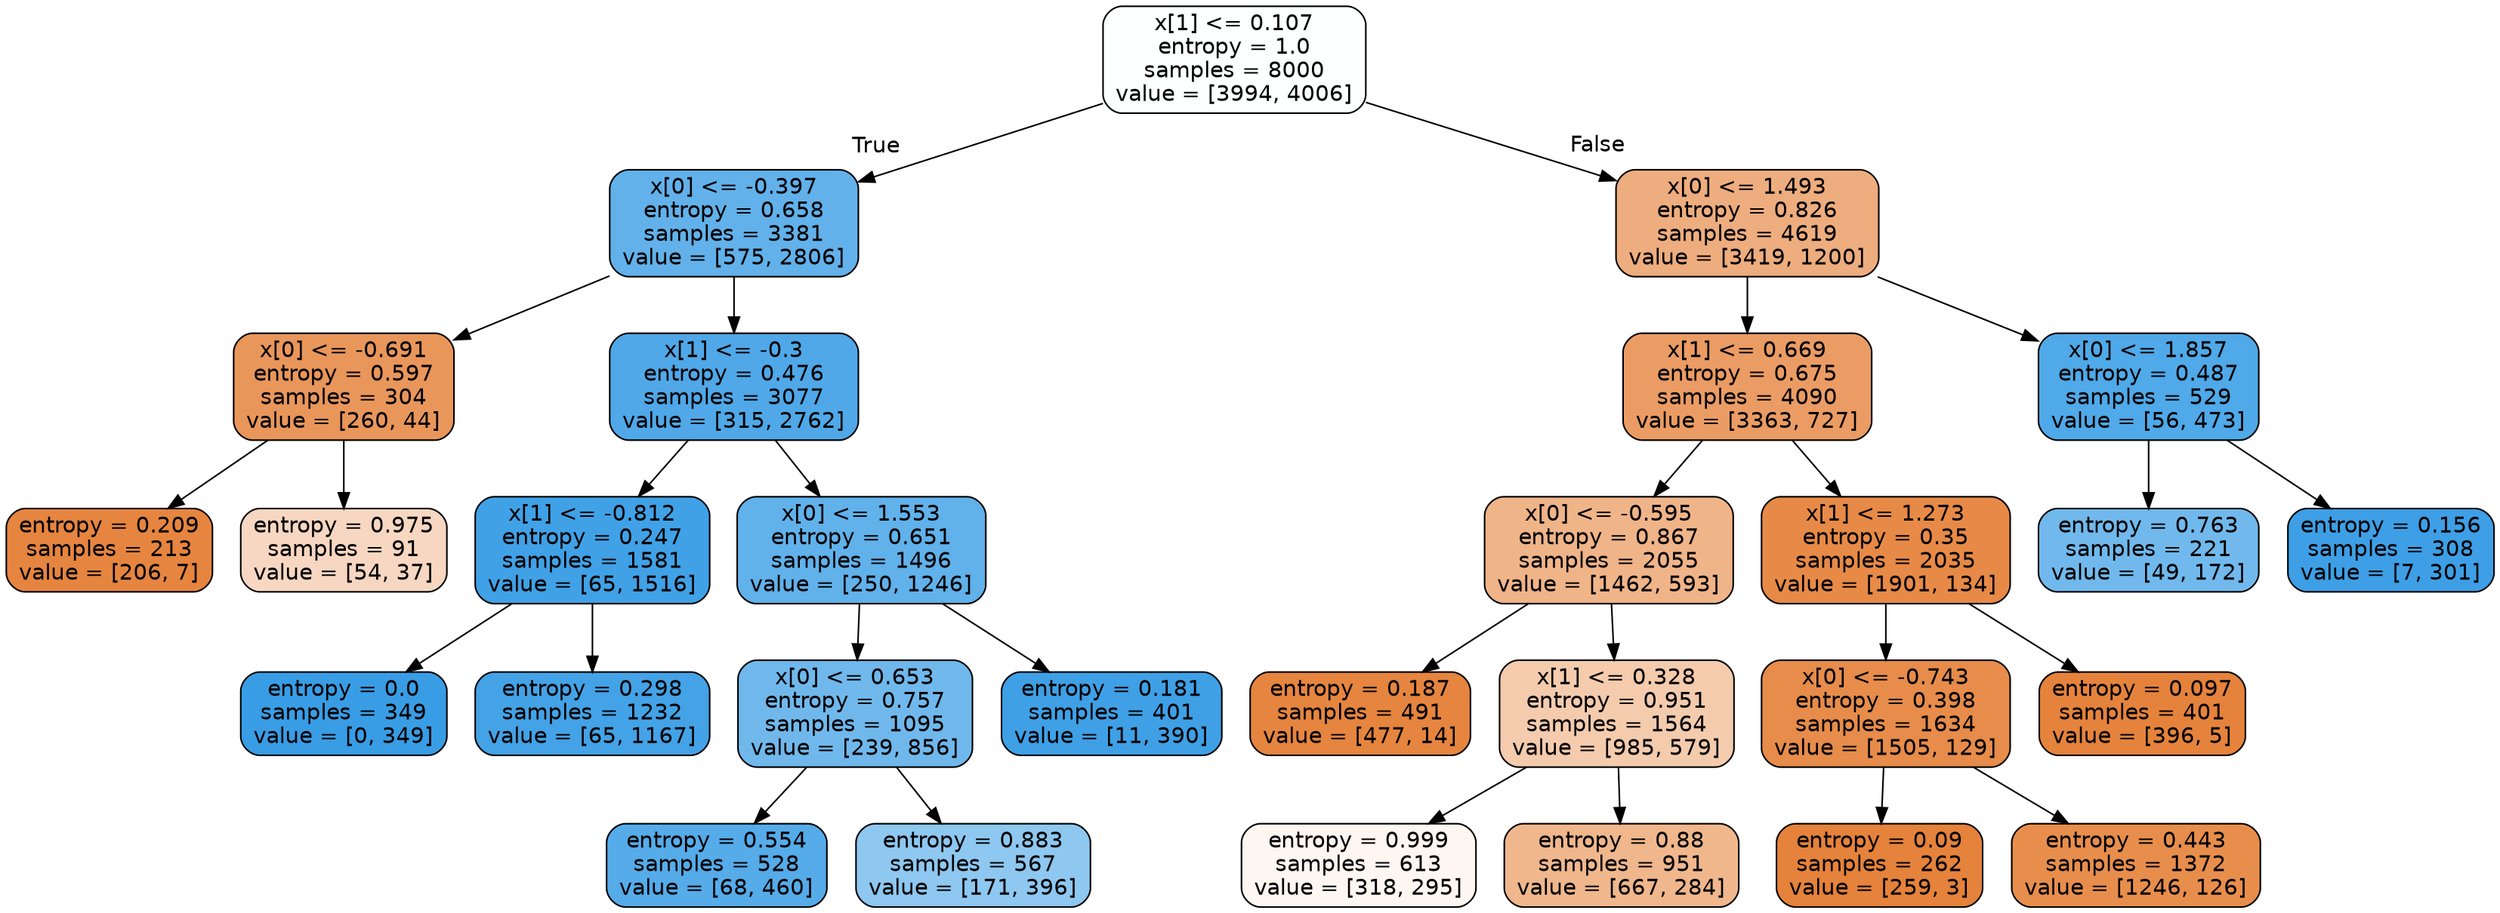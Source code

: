 digraph Tree {
node [shape=box, style="filled, rounded", color="black", fontname="helvetica"] ;
edge [fontname="helvetica"] ;
0 [label="x[1] <= 0.107\nentropy = 1.0\nsamples = 8000\nvalue = [3994, 4006]", fillcolor="#feffff"] ;
1 [label="x[0] <= -0.397\nentropy = 0.658\nsamples = 3381\nvalue = [575, 2806]", fillcolor="#62b1ea"] ;
0 -> 1 [labeldistance=2.5, labelangle=45, headlabel="True"] ;
5 [label="x[0] <= -0.691\nentropy = 0.597\nsamples = 304\nvalue = [260, 44]", fillcolor="#e9965b"] ;
1 -> 5 ;
15 [label="entropy = 0.209\nsamples = 213\nvalue = [206, 7]", fillcolor="#e68540"] ;
5 -> 15 ;
16 [label="entropy = 0.975\nsamples = 91\nvalue = [54, 37]", fillcolor="#f7d7c1"] ;
5 -> 16 ;
6 [label="x[1] <= -0.3\nentropy = 0.476\nsamples = 3077\nvalue = [315, 2762]", fillcolor="#50a8e8"] ;
1 -> 6 ;
11 [label="x[1] <= -0.812\nentropy = 0.247\nsamples = 1581\nvalue = [65, 1516]", fillcolor="#41a1e6"] ;
6 -> 11 ;
23 [label="entropy = 0.0\nsamples = 349\nvalue = [0, 349]", fillcolor="#399de5"] ;
11 -> 23 ;
24 [label="entropy = 0.298\nsamples = 1232\nvalue = [65, 1167]", fillcolor="#44a2e6"] ;
11 -> 24 ;
12 [label="x[0] <= 1.553\nentropy = 0.651\nsamples = 1496\nvalue = [250, 1246]", fillcolor="#61b1ea"] ;
6 -> 12 ;
13 [label="x[0] <= 0.653\nentropy = 0.757\nsamples = 1095\nvalue = [239, 856]", fillcolor="#70b8ec"] ;
12 -> 13 ;
21 [label="entropy = 0.554\nsamples = 528\nvalue = [68, 460]", fillcolor="#56abe9"] ;
13 -> 21 ;
22 [label="entropy = 0.883\nsamples = 567\nvalue = [171, 396]", fillcolor="#8ec7f0"] ;
13 -> 22 ;
14 [label="entropy = 0.181\nsamples = 401\nvalue = [11, 390]", fillcolor="#3fa0e6"] ;
12 -> 14 ;
2 [label="x[0] <= 1.493\nentropy = 0.826\nsamples = 4619\nvalue = [3419, 1200]", fillcolor="#eead7e"] ;
0 -> 2 [labeldistance=2.5, labelangle=-45, headlabel="False"] ;
3 [label="x[1] <= 0.669\nentropy = 0.675\nsamples = 4090\nvalue = [3363, 727]", fillcolor="#eb9c64"] ;
2 -> 3 ;
7 [label="x[0] <= -0.595\nentropy = 0.867\nsamples = 2055\nvalue = [1462, 593]", fillcolor="#f0b489"] ;
3 -> 7 ;
9 [label="entropy = 0.187\nsamples = 491\nvalue = [477, 14]", fillcolor="#e6853f"] ;
7 -> 9 ;
10 [label="x[1] <= 0.328\nentropy = 0.951\nsamples = 1564\nvalue = [985, 579]", fillcolor="#f4cbad"] ;
7 -> 10 ;
19 [label="entropy = 0.999\nsamples = 613\nvalue = [318, 295]", fillcolor="#fdf6f1"] ;
10 -> 19 ;
20 [label="entropy = 0.88\nsamples = 951\nvalue = [667, 284]", fillcolor="#f0b78d"] ;
10 -> 20 ;
8 [label="x[1] <= 1.273\nentropy = 0.35\nsamples = 2035\nvalue = [1901, 134]", fillcolor="#e78a47"] ;
3 -> 8 ;
25 [label="x[0] <= -0.743\nentropy = 0.398\nsamples = 1634\nvalue = [1505, 129]", fillcolor="#e78c4a"] ;
8 -> 25 ;
27 [label="entropy = 0.09\nsamples = 262\nvalue = [259, 3]", fillcolor="#e5823b"] ;
25 -> 27 ;
28 [label="entropy = 0.443\nsamples = 1372\nvalue = [1246, 126]", fillcolor="#e88e4d"] ;
25 -> 28 ;
26 [label="entropy = 0.097\nsamples = 401\nvalue = [396, 5]", fillcolor="#e5833c"] ;
8 -> 26 ;
4 [label="x[0] <= 1.857\nentropy = 0.487\nsamples = 529\nvalue = [56, 473]", fillcolor="#50a9e8"] ;
2 -> 4 ;
17 [label="entropy = 0.763\nsamples = 221\nvalue = [49, 172]", fillcolor="#71b9ec"] ;
4 -> 17 ;
18 [label="entropy = 0.156\nsamples = 308\nvalue = [7, 301]", fillcolor="#3e9fe6"] ;
4 -> 18 ;
}